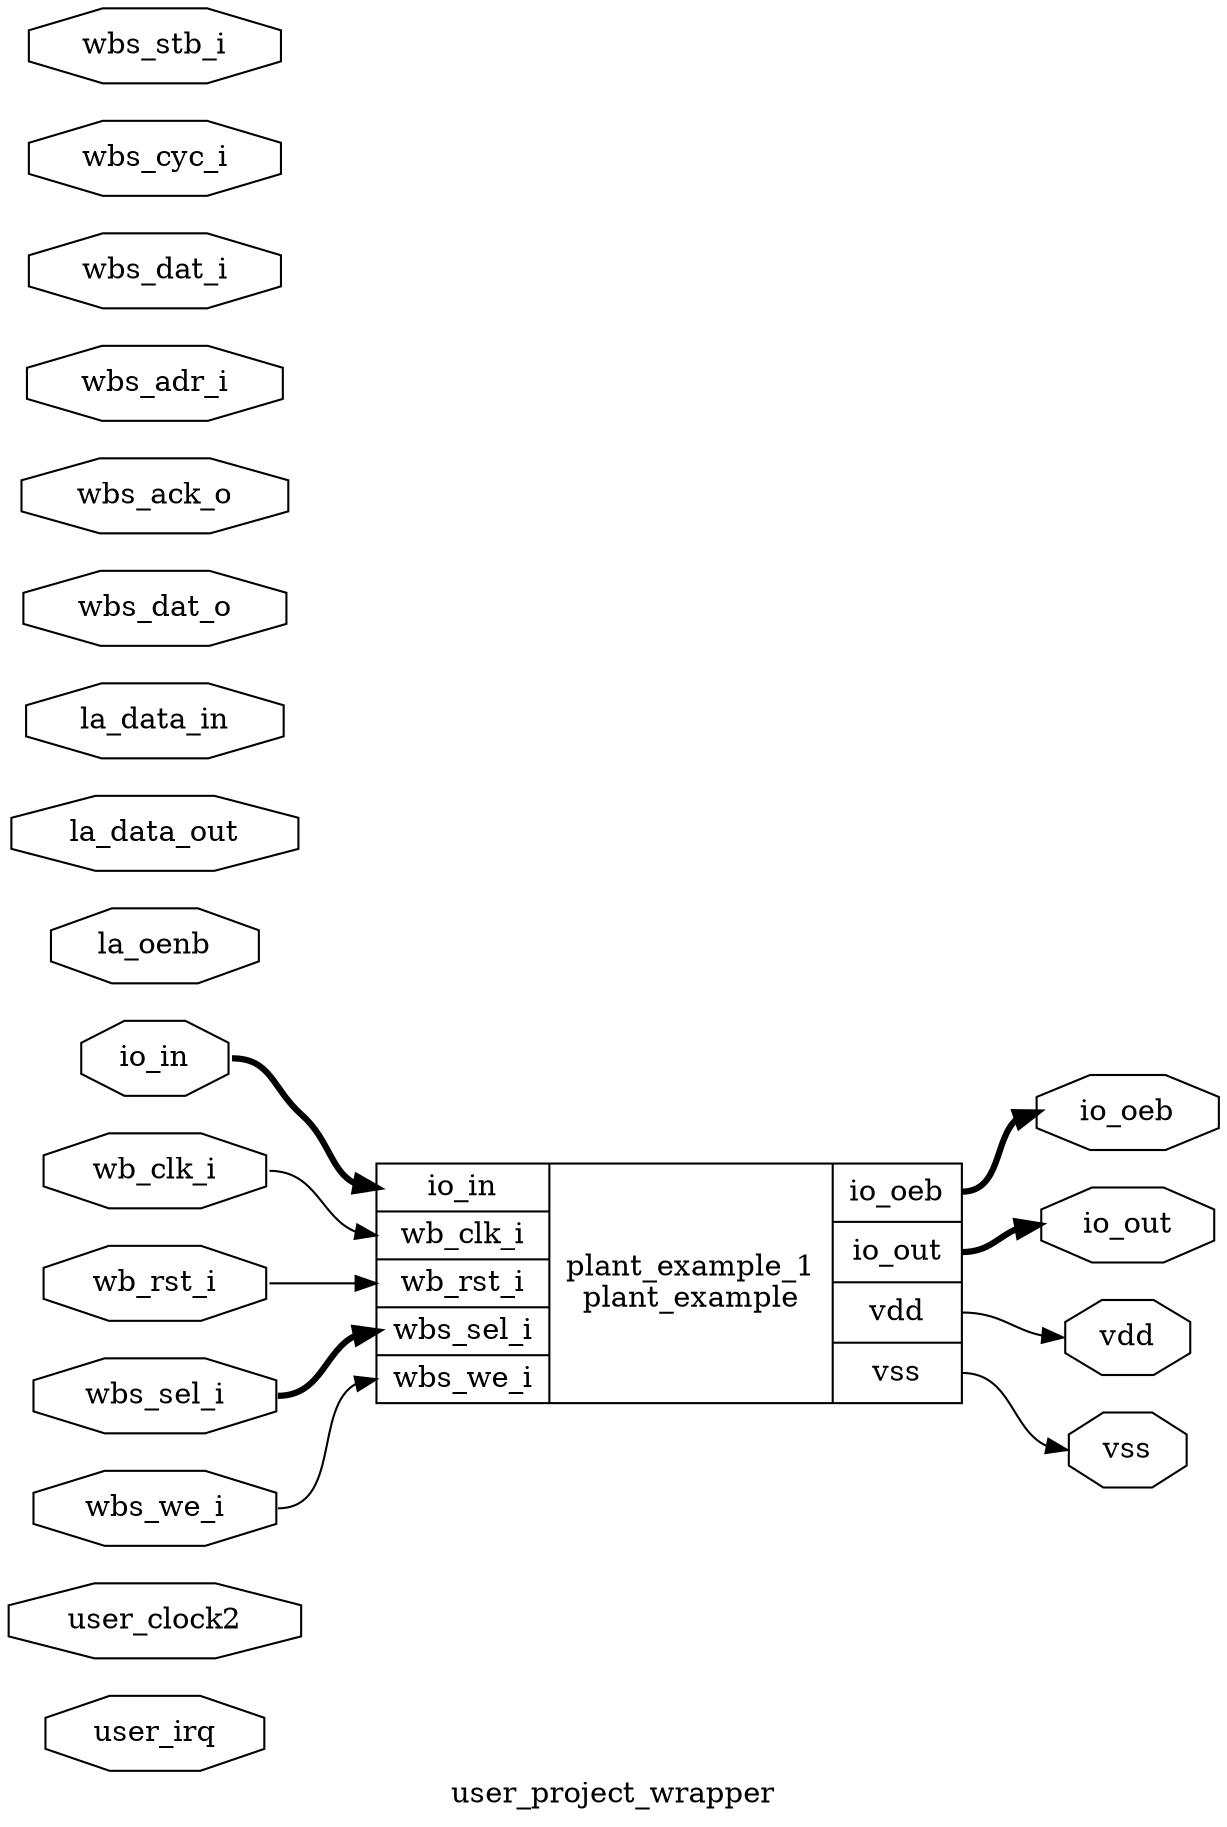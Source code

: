 digraph "user_project_wrapper" {
label="user_project_wrapper";
rankdir="LR";
remincross=true;
n1 [ shape=octagon, label="user_irq", color="black", fontcolor="black" ];
n2 [ shape=octagon, label="user_clock2", color="black", fontcolor="black" ];
n3 [ shape=octagon, label="io_oeb", color="black", fontcolor="black" ];
n4 [ shape=octagon, label="io_out", color="black", fontcolor="black" ];
n5 [ shape=octagon, label="io_in", color="black", fontcolor="black" ];
n6 [ shape=octagon, label="la_oenb", color="black", fontcolor="black" ];
n7 [ shape=octagon, label="la_data_out", color="black", fontcolor="black" ];
n8 [ shape=octagon, label="la_data_in", color="black", fontcolor="black" ];
n9 [ shape=octagon, label="wbs_dat_o", color="black", fontcolor="black" ];
n10 [ shape=octagon, label="wbs_ack_o", color="black", fontcolor="black" ];
n11 [ shape=octagon, label="wbs_adr_i", color="black", fontcolor="black" ];
n12 [ shape=octagon, label="wbs_dat_i", color="black", fontcolor="black" ];
n13 [ shape=octagon, label="wbs_sel_i", color="black", fontcolor="black" ];
n14 [ shape=octagon, label="wbs_we_i", color="black", fontcolor="black" ];
n15 [ shape=octagon, label="wbs_cyc_i", color="black", fontcolor="black" ];
n16 [ shape=octagon, label="wbs_stb_i", color="black", fontcolor="black" ];
n17 [ shape=octagon, label="wb_rst_i", color="black", fontcolor="black" ];
n18 [ shape=octagon, label="wb_clk_i", color="black", fontcolor="black" ];
n19 [ shape=octagon, label="vss", color="black", fontcolor="black" ];
n20 [ shape=octagon, label="vdd", color="black", fontcolor="black" ];
c21 [ shape=record, label="{{<p5> io_in|<p18> wb_clk_i|<p17> wb_rst_i|<p13> wbs_sel_i|<p14> wbs_we_i}|plant_example_1\nplant_example|{<p3> io_oeb|<p4> io_out|<p20> vdd|<p19> vss}}" ];
n13:e -> c21:p13:w [color="black", style="setlinewidth(3)", label=""];
n14:e -> c21:p14:w [color="black", label=""];
n17:e -> c21:p17:w [color="black", label=""];
n18:e -> c21:p18:w [color="black", label=""];
c21:p19:e -> n19:w [color="black", label=""];
c21:p20:e -> n20:w [color="black", label=""];
c21:p3:e -> n3:w [color="black", style="setlinewidth(3)", label=""];
c21:p4:e -> n4:w [color="black", style="setlinewidth(3)", label=""];
n5:e -> c21:p5:w [color="black", style="setlinewidth(3)", label=""];
}
